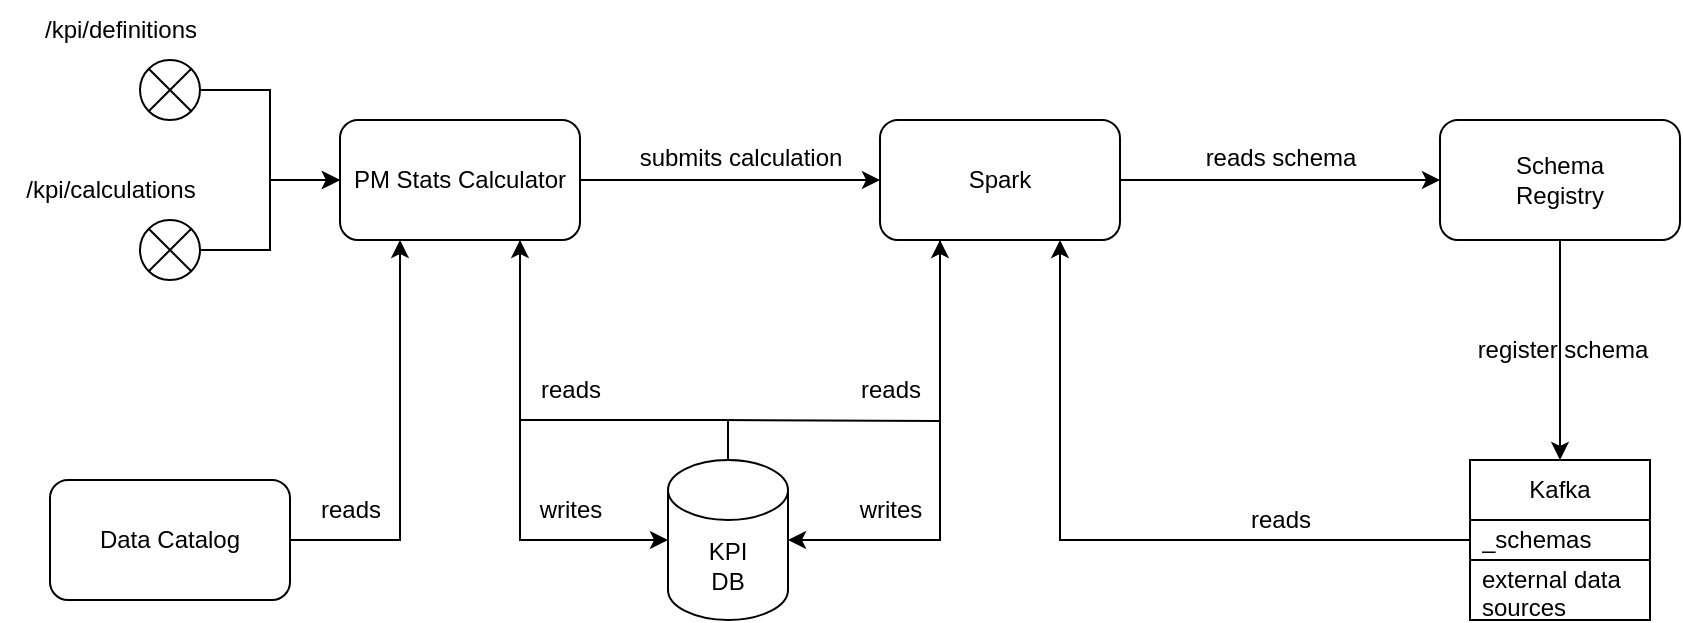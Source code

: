 <mxfile version="20.8.10" type="device"><diagram name="Page-1" id="Yw3QY2ViPD0vMYVl9HBX"><mxGraphModel dx="778" dy="502" grid="1" gridSize="10" guides="1" tooltips="1" connect="1" arrows="1" fold="1" page="1" pageScale="1" pageWidth="850" pageHeight="1100" math="0" shadow="0"><root><mxCell id="0"/><mxCell id="1" parent="0"/><mxCell id="P-2jODRT6Q_MPY-pFsZG-29" style="edgeStyle=orthogonalEdgeStyle;rounded=0;orthogonalLoop=1;jettySize=auto;html=1;exitX=1;exitY=0.5;exitDx=0;exitDy=0;entryX=0;entryY=0.5;entryDx=0;entryDy=0;" edge="1" parent="1" source="P-2jODRT6Q_MPY-pFsZG-1" target="P-2jODRT6Q_MPY-pFsZG-2"><mxGeometry relative="1" as="geometry"/></mxCell><mxCell id="P-2jODRT6Q_MPY-pFsZG-56" style="edgeStyle=orthogonalEdgeStyle;rounded=0;orthogonalLoop=1;jettySize=auto;html=1;entryX=0;entryY=0.5;entryDx=0;entryDy=0;entryPerimeter=0;" edge="1" parent="1" source="P-2jODRT6Q_MPY-pFsZG-1" target="P-2jODRT6Q_MPY-pFsZG-9"><mxGeometry relative="1" as="geometry"><Array as="points"><mxPoint x="270" y="320"/></Array></mxGeometry></mxCell><mxCell id="P-2jODRT6Q_MPY-pFsZG-1" value="PM Stats Calculator" style="rounded=1;whiteSpace=wrap;html=1;" vertex="1" parent="1"><mxGeometry x="180" y="110" width="120" height="60" as="geometry"/></mxCell><mxCell id="P-2jODRT6Q_MPY-pFsZG-28" style="edgeStyle=orthogonalEdgeStyle;rounded=0;orthogonalLoop=1;jettySize=auto;html=1;exitX=1;exitY=0.5;exitDx=0;exitDy=0;entryX=0;entryY=0.5;entryDx=0;entryDy=0;" edge="1" parent="1" source="P-2jODRT6Q_MPY-pFsZG-2" target="P-2jODRT6Q_MPY-pFsZG-3"><mxGeometry relative="1" as="geometry"/></mxCell><mxCell id="P-2jODRT6Q_MPY-pFsZG-39" style="edgeStyle=orthogonalEdgeStyle;rounded=0;orthogonalLoop=1;jettySize=auto;html=1;exitX=0.25;exitY=1;exitDx=0;exitDy=0;entryX=1;entryY=0.5;entryDx=0;entryDy=0;entryPerimeter=0;" edge="1" parent="1" source="P-2jODRT6Q_MPY-pFsZG-2" target="P-2jODRT6Q_MPY-pFsZG-9"><mxGeometry relative="1" as="geometry"/></mxCell><mxCell id="P-2jODRT6Q_MPY-pFsZG-2" value="Spark" style="rounded=1;whiteSpace=wrap;html=1;" vertex="1" parent="1"><mxGeometry x="450" y="110" width="120" height="60" as="geometry"/></mxCell><mxCell id="P-2jODRT6Q_MPY-pFsZG-34" style="edgeStyle=orthogonalEdgeStyle;rounded=0;orthogonalLoop=1;jettySize=auto;html=1;" edge="1" parent="1" source="P-2jODRT6Q_MPY-pFsZG-3" target="P-2jODRT6Q_MPY-pFsZG-11"><mxGeometry relative="1" as="geometry"/></mxCell><mxCell id="P-2jODRT6Q_MPY-pFsZG-3" value="Schema&lt;br&gt;Registry" style="rounded=1;whiteSpace=wrap;html=1;" vertex="1" parent="1"><mxGeometry x="730" y="110" width="120" height="60" as="geometry"/></mxCell><mxCell id="P-2jODRT6Q_MPY-pFsZG-21" style="edgeStyle=orthogonalEdgeStyle;rounded=0;orthogonalLoop=1;jettySize=auto;html=1;exitX=1;exitY=0.5;exitDx=0;exitDy=0;entryX=0;entryY=0.5;entryDx=0;entryDy=0;" edge="1" parent="1" source="P-2jODRT6Q_MPY-pFsZG-5" target="P-2jODRT6Q_MPY-pFsZG-1"><mxGeometry relative="1" as="geometry"/></mxCell><mxCell id="P-2jODRT6Q_MPY-pFsZG-5" value="" style="shape=sumEllipse;perimeter=ellipsePerimeter;whiteSpace=wrap;html=1;backgroundOutline=1;" vertex="1" parent="1"><mxGeometry x="80" y="160" width="30" height="30" as="geometry"/></mxCell><mxCell id="P-2jODRT6Q_MPY-pFsZG-20" style="edgeStyle=orthogonalEdgeStyle;rounded=0;orthogonalLoop=1;jettySize=auto;html=1;entryX=0;entryY=0.5;entryDx=0;entryDy=0;" edge="1" parent="1" source="P-2jODRT6Q_MPY-pFsZG-6" target="P-2jODRT6Q_MPY-pFsZG-1"><mxGeometry relative="1" as="geometry"/></mxCell><mxCell id="P-2jODRT6Q_MPY-pFsZG-6" value="" style="shape=sumEllipse;perimeter=ellipsePerimeter;whiteSpace=wrap;html=1;backgroundOutline=1;" vertex="1" parent="1"><mxGeometry x="80" y="80" width="30" height="30" as="geometry"/></mxCell><mxCell id="P-2jODRT6Q_MPY-pFsZG-7" value="/kpi/definitions" style="text;html=1;align=center;verticalAlign=middle;resizable=0;points=[];autosize=1;strokeColor=none;fillColor=none;" vertex="1" parent="1"><mxGeometry x="20" y="50" width="100" height="30" as="geometry"/></mxCell><mxCell id="P-2jODRT6Q_MPY-pFsZG-8" value="/kpi/calculations" style="text;html=1;align=center;verticalAlign=middle;resizable=0;points=[];autosize=1;strokeColor=none;fillColor=none;" vertex="1" parent="1"><mxGeometry x="10" y="130" width="110" height="30" as="geometry"/></mxCell><mxCell id="P-2jODRT6Q_MPY-pFsZG-57" style="edgeStyle=orthogonalEdgeStyle;rounded=0;orthogonalLoop=1;jettySize=auto;html=1;" edge="1" parent="1" source="P-2jODRT6Q_MPY-pFsZG-9"><mxGeometry relative="1" as="geometry"><mxPoint x="270" y="170" as="targetPoint"/><Array as="points"><mxPoint x="374" y="260"/><mxPoint x="270" y="260"/><mxPoint x="270" y="173"/></Array></mxGeometry></mxCell><mxCell id="P-2jODRT6Q_MPY-pFsZG-58" style="edgeStyle=orthogonalEdgeStyle;rounded=0;orthogonalLoop=1;jettySize=auto;html=1;entryX=0.25;entryY=1;entryDx=0;entryDy=0;" edge="1" parent="1" target="P-2jODRT6Q_MPY-pFsZG-2"><mxGeometry relative="1" as="geometry"><mxPoint x="370" y="260" as="sourcePoint"/></mxGeometry></mxCell><mxCell id="P-2jODRT6Q_MPY-pFsZG-9" value="KPI&lt;br&gt;DB" style="shape=cylinder3;whiteSpace=wrap;html=1;boundedLbl=1;backgroundOutline=1;size=15;" vertex="1" parent="1"><mxGeometry x="344" y="280" width="60" height="80" as="geometry"/></mxCell><mxCell id="P-2jODRT6Q_MPY-pFsZG-11" value="Kafka" style="swimlane;fontStyle=0;childLayout=stackLayout;horizontal=1;startSize=30;horizontalStack=0;resizeParent=1;resizeParentMax=0;resizeLast=0;collapsible=1;marginBottom=0;whiteSpace=wrap;html=1;" vertex="1" parent="1"><mxGeometry x="745" y="280" width="90" height="80" as="geometry"/></mxCell><mxCell id="P-2jODRT6Q_MPY-pFsZG-12" value="_schemas" style="text;strokeColor=none;fillColor=none;align=left;verticalAlign=middle;spacingLeft=4;spacingRight=4;overflow=hidden;points=[[0,0.5],[1,0.5]];portConstraint=eastwest;rotatable=0;whiteSpace=wrap;html=1;" vertex="1" parent="P-2jODRT6Q_MPY-pFsZG-11"><mxGeometry y="30" width="90" height="20" as="geometry"/></mxCell><mxCell id="P-2jODRT6Q_MPY-pFsZG-13" value="external data sources" style="text;strokeColor=default;fillColor=none;align=left;verticalAlign=middle;spacingLeft=4;spacingRight=4;overflow=hidden;points=[[0,0.5],[1,0.5]];portConstraint=eastwest;rotatable=0;whiteSpace=wrap;html=1;" vertex="1" parent="P-2jODRT6Q_MPY-pFsZG-11"><mxGeometry y="50" width="90" height="30" as="geometry"/></mxCell><mxCell id="P-2jODRT6Q_MPY-pFsZG-52" style="edgeStyle=orthogonalEdgeStyle;rounded=0;orthogonalLoop=1;jettySize=auto;html=1;entryX=0.25;entryY=1;entryDx=0;entryDy=0;" edge="1" parent="1" source="P-2jODRT6Q_MPY-pFsZG-15" target="P-2jODRT6Q_MPY-pFsZG-1"><mxGeometry relative="1" as="geometry"/></mxCell><mxCell id="P-2jODRT6Q_MPY-pFsZG-15" value="Data Catalog" style="rounded=1;whiteSpace=wrap;html=1;strokeColor=default;" vertex="1" parent="1"><mxGeometry x="35" y="290" width="120" height="60" as="geometry"/></mxCell><mxCell id="P-2jODRT6Q_MPY-pFsZG-30" value="submits calculation" style="text;html=1;align=center;verticalAlign=middle;resizable=0;points=[];autosize=1;strokeColor=none;fillColor=none;" vertex="1" parent="1"><mxGeometry x="320" y="114" width="120" height="30" as="geometry"/></mxCell><mxCell id="P-2jODRT6Q_MPY-pFsZG-32" value="reads schema" style="text;html=1;align=center;verticalAlign=middle;resizable=0;points=[];autosize=1;strokeColor=none;fillColor=none;" vertex="1" parent="1"><mxGeometry x="600" y="114" width="100" height="30" as="geometry"/></mxCell><mxCell id="P-2jODRT6Q_MPY-pFsZG-35" value="register schema" style="text;html=1;align=center;verticalAlign=middle;resizable=0;points=[];autosize=1;strokeColor=none;fillColor=none;" vertex="1" parent="1"><mxGeometry x="736" y="210" width="110" height="30" as="geometry"/></mxCell><mxCell id="P-2jODRT6Q_MPY-pFsZG-37" style="edgeStyle=orthogonalEdgeStyle;rounded=0;orthogonalLoop=1;jettySize=auto;html=1;entryX=0.75;entryY=1;entryDx=0;entryDy=0;" edge="1" parent="1" source="P-2jODRT6Q_MPY-pFsZG-12" target="P-2jODRT6Q_MPY-pFsZG-2"><mxGeometry relative="1" as="geometry"/></mxCell><mxCell id="P-2jODRT6Q_MPY-pFsZG-38" value="reads" style="text;html=1;align=center;verticalAlign=middle;resizable=0;points=[];autosize=1;strokeColor=none;fillColor=none;" vertex="1" parent="1"><mxGeometry x="625" y="295" width="50" height="30" as="geometry"/></mxCell><mxCell id="P-2jODRT6Q_MPY-pFsZG-44" value="reads" style="text;html=1;align=center;verticalAlign=middle;resizable=0;points=[];autosize=1;strokeColor=none;fillColor=none;" vertex="1" parent="1"><mxGeometry x="160" y="290" width="50" height="30" as="geometry"/></mxCell><mxCell id="P-2jODRT6Q_MPY-pFsZG-45" value="reads" style="text;html=1;align=center;verticalAlign=middle;resizable=0;points=[];autosize=1;strokeColor=none;fillColor=none;" vertex="1" parent="1"><mxGeometry x="430" y="230" width="50" height="30" as="geometry"/></mxCell><mxCell id="P-2jODRT6Q_MPY-pFsZG-48" value="writes" style="text;html=1;align=center;verticalAlign=middle;resizable=0;points=[];autosize=1;strokeColor=none;fillColor=none;" vertex="1" parent="1"><mxGeometry x="430" y="290" width="50" height="30" as="geometry"/></mxCell><mxCell id="P-2jODRT6Q_MPY-pFsZG-59" value="reads" style="text;html=1;align=center;verticalAlign=middle;resizable=0;points=[];autosize=1;strokeColor=none;fillColor=none;" vertex="1" parent="1"><mxGeometry x="270" y="230" width="50" height="30" as="geometry"/></mxCell><mxCell id="P-2jODRT6Q_MPY-pFsZG-61" value="writes" style="text;html=1;align=center;verticalAlign=middle;resizable=0;points=[];autosize=1;strokeColor=none;fillColor=none;" vertex="1" parent="1"><mxGeometry x="270" y="290" width="50" height="30" as="geometry"/></mxCell></root></mxGraphModel></diagram></mxfile>
